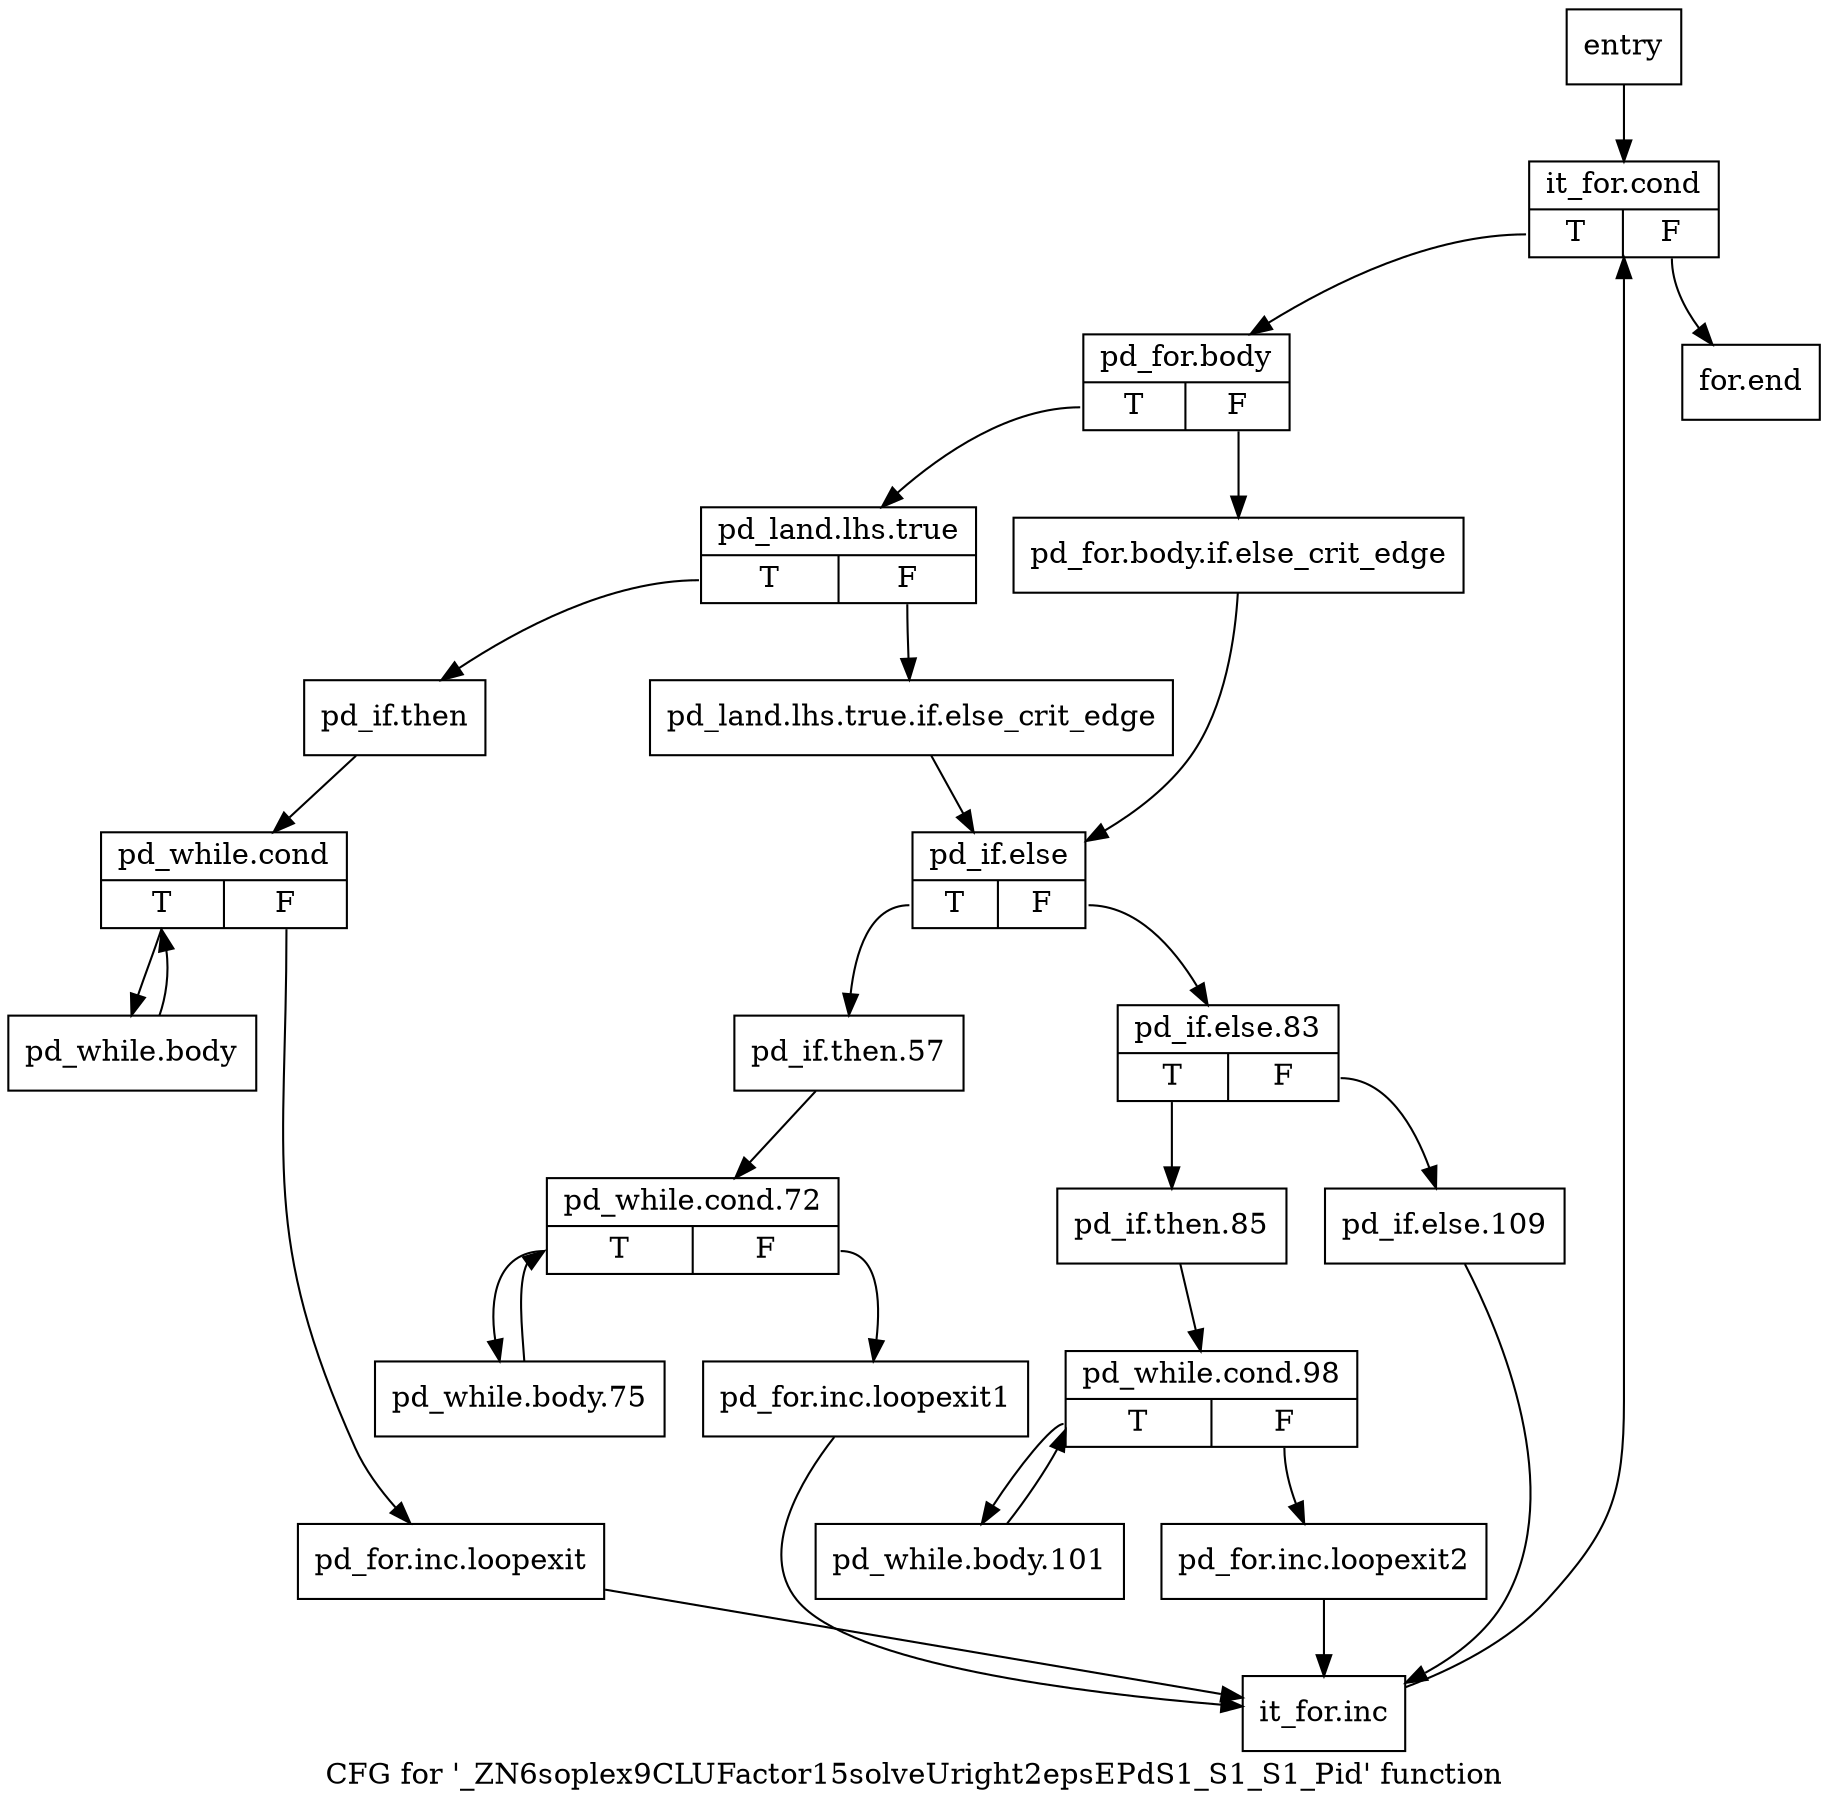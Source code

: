 digraph "CFG for '_ZN6soplex9CLUFactor15solveUright2epsEPdS1_S1_S1_Pid' function" {
	label="CFG for '_ZN6soplex9CLUFactor15solveUright2epsEPdS1_S1_S1_Pid' function";

	Node0x2528a80 [shape=record,label="{entry}"];
	Node0x2528a80 -> Node0x2528ad0;
	Node0x2528ad0 [shape=record,label="{it_for.cond|{<s0>T|<s1>F}}"];
	Node0x2528ad0:s0 -> Node0x2528b20;
	Node0x2528ad0:s1 -> Node0x2529160;
	Node0x2528b20 [shape=record,label="{pd_for.body|{<s0>T|<s1>F}}"];
	Node0x2528b20:s0 -> Node0x2528bc0;
	Node0x2528b20:s1 -> Node0x2528b70;
	Node0x2528b70 [shape=record,label="{pd_for.body.if.else_crit_edge}"];
	Node0x2528b70 -> Node0x2528d50;
	Node0x2528bc0 [shape=record,label="{pd_land.lhs.true|{<s0>T|<s1>F}}"];
	Node0x2528bc0:s0 -> Node0x2528c60;
	Node0x2528bc0:s1 -> Node0x2528c10;
	Node0x2528c10 [shape=record,label="{pd_land.lhs.true.if.else_crit_edge}"];
	Node0x2528c10 -> Node0x2528d50;
	Node0x2528c60 [shape=record,label="{pd_if.then}"];
	Node0x2528c60 -> Node0x2528cb0;
	Node0x2528cb0 [shape=record,label="{pd_while.cond|{<s0>T|<s1>F}}"];
	Node0x2528cb0:s0 -> Node0x2528d00;
	Node0x2528cb0:s1 -> Node0x2529020;
	Node0x2528d00 [shape=record,label="{pd_while.body}"];
	Node0x2528d00 -> Node0x2528cb0;
	Node0x2528d50 [shape=record,label="{pd_if.else|{<s0>T|<s1>F}}"];
	Node0x2528d50:s0 -> Node0x2528da0;
	Node0x2528d50:s1 -> Node0x2528e90;
	Node0x2528da0 [shape=record,label="{pd_if.then.57}"];
	Node0x2528da0 -> Node0x2528df0;
	Node0x2528df0 [shape=record,label="{pd_while.cond.72|{<s0>T|<s1>F}}"];
	Node0x2528df0:s0 -> Node0x2528e40;
	Node0x2528df0:s1 -> Node0x2529070;
	Node0x2528e40 [shape=record,label="{pd_while.body.75}"];
	Node0x2528e40 -> Node0x2528df0;
	Node0x2528e90 [shape=record,label="{pd_if.else.83|{<s0>T|<s1>F}}"];
	Node0x2528e90:s0 -> Node0x2528ee0;
	Node0x2528e90:s1 -> Node0x2528fd0;
	Node0x2528ee0 [shape=record,label="{pd_if.then.85}"];
	Node0x2528ee0 -> Node0x2528f30;
	Node0x2528f30 [shape=record,label="{pd_while.cond.98|{<s0>T|<s1>F}}"];
	Node0x2528f30:s0 -> Node0x2528f80;
	Node0x2528f30:s1 -> Node0x25290c0;
	Node0x2528f80 [shape=record,label="{pd_while.body.101}"];
	Node0x2528f80 -> Node0x2528f30;
	Node0x2528fd0 [shape=record,label="{pd_if.else.109}"];
	Node0x2528fd0 -> Node0x2529110;
	Node0x2529020 [shape=record,label="{pd_for.inc.loopexit}"];
	Node0x2529020 -> Node0x2529110;
	Node0x2529070 [shape=record,label="{pd_for.inc.loopexit1}"];
	Node0x2529070 -> Node0x2529110;
	Node0x25290c0 [shape=record,label="{pd_for.inc.loopexit2}"];
	Node0x25290c0 -> Node0x2529110;
	Node0x2529110 [shape=record,label="{it_for.inc}"];
	Node0x2529110 -> Node0x2528ad0;
	Node0x2529160 [shape=record,label="{for.end}"];
}
